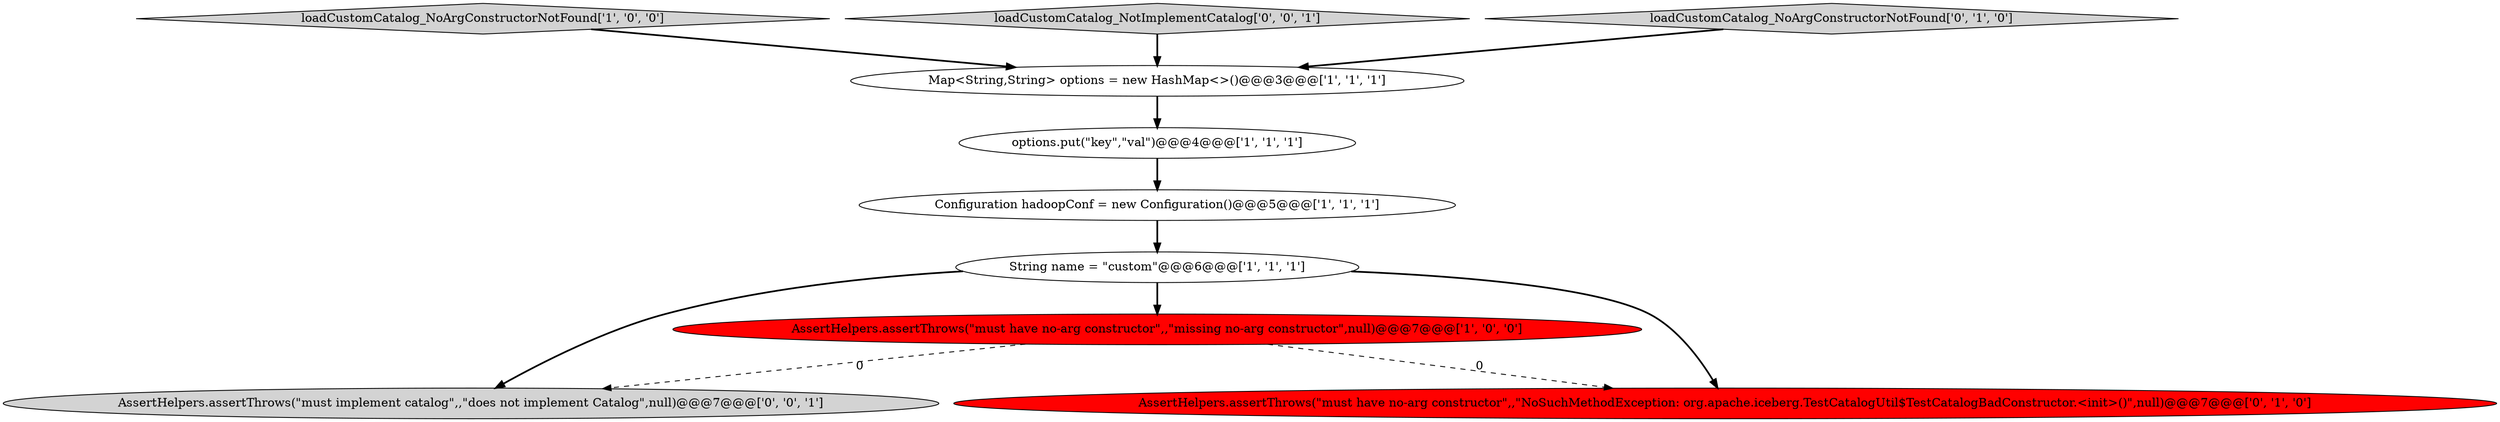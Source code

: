 digraph {
0 [style = filled, label = "options.put(\"key\",\"val\")@@@4@@@['1', '1', '1']", fillcolor = white, shape = ellipse image = "AAA0AAABBB1BBB"];
5 [style = filled, label = "loadCustomCatalog_NoArgConstructorNotFound['1', '0', '0']", fillcolor = lightgray, shape = diamond image = "AAA0AAABBB1BBB"];
9 [style = filled, label = "AssertHelpers.assertThrows(\"must implement catalog\",,\"does not implement Catalog\",null)@@@7@@@['0', '0', '1']", fillcolor = lightgray, shape = ellipse image = "AAA0AAABBB3BBB"];
4 [style = filled, label = "String name = \"custom\"@@@6@@@['1', '1', '1']", fillcolor = white, shape = ellipse image = "AAA0AAABBB1BBB"];
8 [style = filled, label = "loadCustomCatalog_NotImplementCatalog['0', '0', '1']", fillcolor = lightgray, shape = diamond image = "AAA0AAABBB3BBB"];
3 [style = filled, label = "AssertHelpers.assertThrows(\"must have no-arg constructor\",,\"missing no-arg constructor\",null)@@@7@@@['1', '0', '0']", fillcolor = red, shape = ellipse image = "AAA1AAABBB1BBB"];
2 [style = filled, label = "Configuration hadoopConf = new Configuration()@@@5@@@['1', '1', '1']", fillcolor = white, shape = ellipse image = "AAA0AAABBB1BBB"];
7 [style = filled, label = "AssertHelpers.assertThrows(\"must have no-arg constructor\",,\"NoSuchMethodException: org.apache.iceberg.TestCatalogUtil$TestCatalogBadConstructor.<init>()\",null)@@@7@@@['0', '1', '0']", fillcolor = red, shape = ellipse image = "AAA1AAABBB2BBB"];
1 [style = filled, label = "Map<String,String> options = new HashMap<>()@@@3@@@['1', '1', '1']", fillcolor = white, shape = ellipse image = "AAA0AAABBB1BBB"];
6 [style = filled, label = "loadCustomCatalog_NoArgConstructorNotFound['0', '1', '0']", fillcolor = lightgray, shape = diamond image = "AAA0AAABBB2BBB"];
4->9 [style = bold, label=""];
6->1 [style = bold, label=""];
4->3 [style = bold, label=""];
5->1 [style = bold, label=""];
8->1 [style = bold, label=""];
1->0 [style = bold, label=""];
3->9 [style = dashed, label="0"];
2->4 [style = bold, label=""];
3->7 [style = dashed, label="0"];
4->7 [style = bold, label=""];
0->2 [style = bold, label=""];
}
